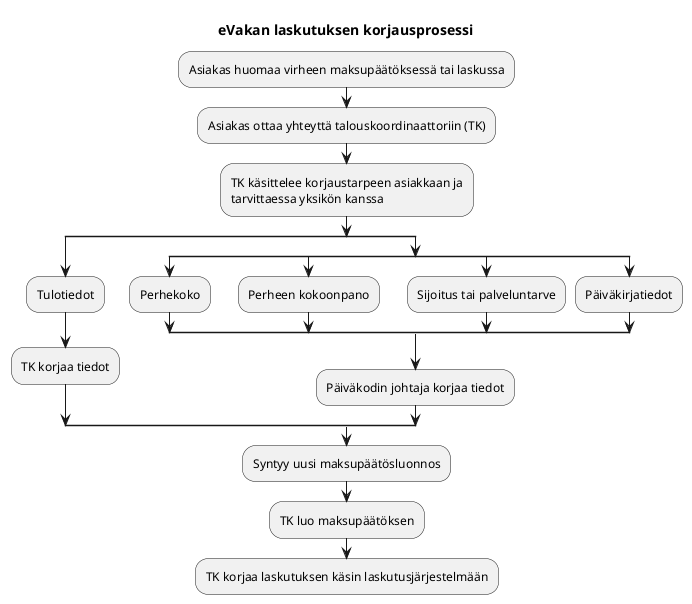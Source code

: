 ' SPDX-FileCopyrightText: 2017-2021 City of Espoo
'
' SPDX-License-Identifier: LGPL-2.1-or-later

@startuml evaka-correcting-invoicing
title eVakan laskutuksen korjausprosessi

:Asiakas huomaa virheen maksupäätöksessä tai laskussa;
:Asiakas ottaa yhteyttä talouskoordinaattoriin (TK);
:TK käsittelee korjaustarpeen asiakkaan ja 
tarvittaessa yksikön kanssa;
split
  :Tulotiedot;
  :TK korjaa tiedot;
split again
split
  :Perhekoko;
split again
  :Perheen kokoonpano;
split again
  :Sijoitus tai palveluntarve;
split again
  :Päiväkirjatiedot;
end split
  :Päiväkodin johtaja korjaa tiedot;
end split
:Syntyy uusi maksupäätösluonnos;
:TK luo maksupäätöksen;
:TK korjaa laskutuksen käsin laskutusjärjestelmään;
@enduml